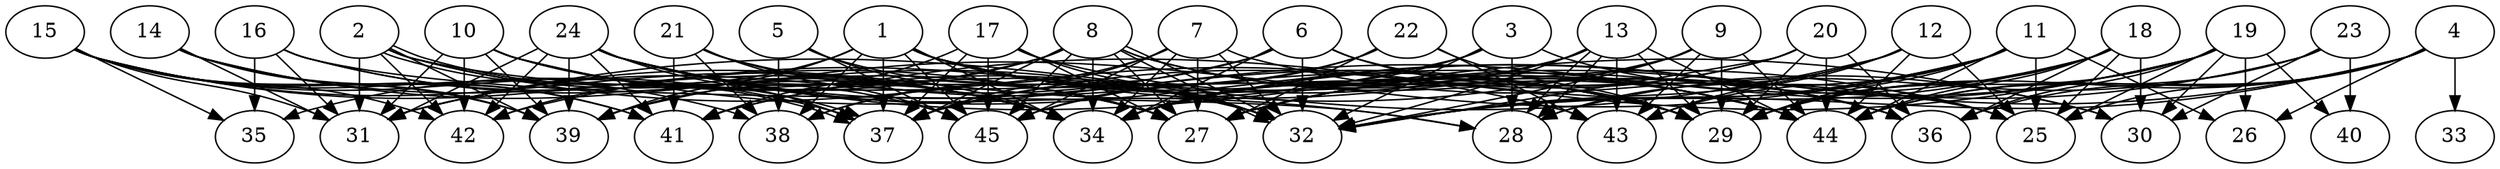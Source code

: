 // DAG (tier=3-complex, mode=compute, n=45, ccr=0.490, fat=0.822, density=0.704, regular=0.202, jump=0.283, mindata=1048576, maxdata=16777216)
// DAG automatically generated by daggen at Sun Aug 24 16:33:34 2025
// /home/ermia/Project/Environments/daggen/bin/daggen --dot --ccr 0.490 --fat 0.822 --regular 0.202 --density 0.704 --jump 0.283 --mindata 1048576 --maxdata 16777216 -n 45 
digraph G {
  1 [size="48772431454004051968", alpha="0.17", expect_size="24386215727002025984"]
  1 -> 25 [size ="106792214331392"]
  1 -> 29 [size ="106792214331392"]
  1 -> 32 [size ="106792214331392"]
  1 -> 34 [size ="106792214331392"]
  1 -> 37 [size ="106792214331392"]
  1 -> 38 [size ="106792214331392"]
  1 -> 39 [size ="106792214331392"]
  1 -> 42 [size ="106792214331392"]
  1 -> 44 [size ="106792214331392"]
  1 -> 45 [size ="106792214331392"]
  2 [size="2796184250754571173888", alpha="0.18", expect_size="1398092125377285586944"]
  2 -> 25 [size ="1587817230630912"]
  2 -> 31 [size ="1587817230630912"]
  2 -> 34 [size ="1587817230630912"]
  2 -> 37 [size ="1587817230630912"]
  2 -> 37 [size ="1587817230630912"]
  2 -> 39 [size ="1587817230630912"]
  2 -> 42 [size ="1587817230630912"]
  2 -> 43 [size ="1587817230630912"]
  3 [size="98760785200525869056", alpha="0.04", expect_size="49380392600262934528"]
  3 -> 25 [size ="170927920775168"]
  3 -> 28 [size ="170927920775168"]
  3 -> 31 [size ="170927920775168"]
  3 -> 32 [size ="170927920775168"]
  3 -> 34 [size ="170927920775168"]
  4 [size="74939484242635520", alpha="0.08", expect_size="37469742121317760"]
  4 -> 25 [size ="1277794411610112"]
  4 -> 26 [size ="1277794411610112"]
  4 -> 29 [size ="1277794411610112"]
  4 -> 32 [size ="1277794411610112"]
  4 -> 33 [size ="1277794411610112"]
  4 -> 34 [size ="1277794411610112"]
  4 -> 36 [size ="1277794411610112"]
  4 -> 44 [size ="1277794411610112"]
  5 [size="56333057611145080", alpha="0.10", expect_size="28166528805572540"]
  5 -> 32 [size ="1072468844347392"]
  5 -> 34 [size ="1072468844347392"]
  5 -> 38 [size ="1072468844347392"]
  5 -> 45 [size ="1072468844347392"]
  6 [size="53729902896457424", alpha="0.09", expect_size="26864951448228712"]
  6 -> 29 [size ="1951131508932608"]
  6 -> 31 [size ="1951131508932608"]
  6 -> 32 [size ="1951131508932608"]
  6 -> 34 [size ="1951131508932608"]
  6 -> 36 [size ="1951131508932608"]
  6 -> 38 [size ="1951131508932608"]
  7 [size="546890141979235", alpha="0.15", expect_size="273445070989617"]
  7 -> 27 [size ="17418785128448"]
  7 -> 30 [size ="17418785128448"]
  7 -> 32 [size ="17418785128448"]
  7 -> 34 [size ="17418785128448"]
  7 -> 37 [size ="17418785128448"]
  7 -> 38 [size ="17418785128448"]
  7 -> 45 [size ="17418785128448"]
  8 [size="2689089170084261376", alpha="0.20", expect_size="1344544585042130688"]
  8 -> 27 [size ="1594518092644352"]
  8 -> 32 [size ="1594518092644352"]
  8 -> 32 [size ="1594518092644352"]
  8 -> 34 [size ="1594518092644352"]
  8 -> 35 [size ="1594518092644352"]
  8 -> 36 [size ="1594518092644352"]
  8 -> 37 [size ="1594518092644352"]
  8 -> 39 [size ="1594518092644352"]
  8 -> 44 [size ="1594518092644352"]
  8 -> 45 [size ="1594518092644352"]
  9 [size="4549843519381576876032", alpha="0.16", expect_size="2274921759690788438016"]
  9 -> 29 [size ="2196616765243392"]
  9 -> 32 [size ="2196616765243392"]
  9 -> 34 [size ="2196616765243392"]
  9 -> 42 [size ="2196616765243392"]
  9 -> 43 [size ="2196616765243392"]
  9 -> 44 [size ="2196616765243392"]
  10 [size="7755243385979404288", alpha="0.06", expect_size="3877621692989702144"]
  10 -> 27 [size ="31343941517312"]
  10 -> 31 [size ="31343941517312"]
  10 -> 32 [size ="31343941517312"]
  10 -> 39 [size ="31343941517312"]
  10 -> 42 [size ="31343941517312"]
  10 -> 44 [size ="31343941517312"]
  10 -> 45 [size ="31343941517312"]
  11 [size="240853613012240564224", alpha="0.01", expect_size="120426806506120282112"]
  11 -> 25 [size ="309688751095808"]
  11 -> 26 [size ="309688751095808"]
  11 -> 29 [size ="309688751095808"]
  11 -> 32 [size ="309688751095808"]
  11 -> 37 [size ="309688751095808"]
  11 -> 39 [size ="309688751095808"]
  11 -> 43 [size ="309688751095808"]
  11 -> 44 [size ="309688751095808"]
  12 [size="2433824671749053087744", alpha="0.09", expect_size="1216912335874526543872"]
  12 -> 25 [size ="1447492025581568"]
  12 -> 28 [size ="1447492025581568"]
  12 -> 31 [size ="1447492025581568"]
  12 -> 32 [size ="1447492025581568"]
  12 -> 43 [size ="1447492025581568"]
  12 -> 44 [size ="1447492025581568"]
  13 [size="13628464615620270", alpha="0.04", expect_size="6814232307810135"]
  13 -> 28 [size ="219387231469568"]
  13 -> 28 [size ="219387231469568"]
  13 -> 29 [size ="219387231469568"]
  13 -> 32 [size ="219387231469568"]
  13 -> 34 [size ="219387231469568"]
  13 -> 41 [size ="219387231469568"]
  13 -> 43 [size ="219387231469568"]
  13 -> 44 [size ="219387231469568"]
  13 -> 45 [size ="219387231469568"]
  14 [size="12471750829304806", alpha="0.07", expect_size="6235875414652403"]
  14 -> 31 [size ="288750055718912"]
  14 -> 32 [size ="288750055718912"]
  14 -> 34 [size ="288750055718912"]
  14 -> 39 [size ="288750055718912"]
  14 -> 41 [size ="288750055718912"]
  15 [size="41622669017230224", alpha="0.18", expect_size="20811334508615112"]
  15 -> 27 [size ="25222497435648"]
  15 -> 31 [size ="25222497435648"]
  15 -> 34 [size ="25222497435648"]
  15 -> 35 [size ="25222497435648"]
  15 -> 37 [size ="25222497435648"]
  15 -> 38 [size ="25222497435648"]
  15 -> 39 [size ="25222497435648"]
  15 -> 41 [size ="25222497435648"]
  15 -> 42 [size ="25222497435648"]
  16 [size="52945144108988296", alpha="0.01", expect_size="26472572054494148"]
  16 -> 27 [size ="30730792992768"]
  16 -> 28 [size ="30730792992768"]
  16 -> 31 [size ="30730792992768"]
  16 -> 34 [size ="30730792992768"]
  16 -> 35 [size ="30730792992768"]
  17 [size="998272995136897024000", alpha="0.13", expect_size="499136497568448512000"]
  17 -> 27 [size ="799078665420800"]
  17 -> 32 [size ="799078665420800"]
  17 -> 37 [size ="799078665420800"]
  17 -> 41 [size ="799078665420800"]
  17 -> 44 [size ="799078665420800"]
  17 -> 45 [size ="799078665420800"]
  18 [size="14370871859568806", alpha="0.14", expect_size="7185435929784403"]
  18 -> 25 [size ="357369204703232"]
  18 -> 27 [size ="357369204703232"]
  18 -> 29 [size ="357369204703232"]
  18 -> 30 [size ="357369204703232"]
  18 -> 32 [size ="357369204703232"]
  18 -> 36 [size ="357369204703232"]
  18 -> 44 [size ="357369204703232"]
  19 [size="17018426815137400", alpha="0.05", expect_size="8509213407568700"]
  19 -> 25 [size ="547662017331200"]
  19 -> 26 [size ="547662017331200"]
  19 -> 27 [size ="547662017331200"]
  19 -> 29 [size ="547662017331200"]
  19 -> 30 [size ="547662017331200"]
  19 -> 34 [size ="547662017331200"]
  19 -> 36 [size ="547662017331200"]
  19 -> 40 [size ="547662017331200"]
  19 -> 41 [size ="547662017331200"]
  20 [size="3334768922875396096000", alpha="0.03", expect_size="1667384461437698048000"]
  20 -> 27 [size ="1785667046604800"]
  20 -> 29 [size ="1785667046604800"]
  20 -> 32 [size ="1785667046604800"]
  20 -> 34 [size ="1785667046604800"]
  20 -> 36 [size ="1785667046604800"]
  20 -> 44 [size ="1785667046604800"]
  21 [size="48731434735959539712", alpha="0.10", expect_size="24365717367979769856"]
  21 -> 27 [size ="106732361613312"]
  21 -> 29 [size ="106732361613312"]
  21 -> 38 [size ="106732361613312"]
  21 -> 41 [size ="106732361613312"]
  21 -> 45 [size ="106732361613312"]
  22 [size="149154926687300878336", alpha="0.06", expect_size="74577463343650439168"]
  22 -> 27 [size ="224999587708928"]
  22 -> 29 [size ="224999587708928"]
  22 -> 37 [size ="224999587708928"]
  22 -> 43 [size ="224999587708928"]
  22 -> 45 [size ="224999587708928"]
  23 [size="2226878478284128512", alpha="0.13", expect_size="1113439239142064256"]
  23 -> 27 [size ="798587504033792"]
  23 -> 28 [size ="798587504033792"]
  23 -> 30 [size ="798587504033792"]
  23 -> 40 [size ="798587504033792"]
  23 -> 44 [size ="798587504033792"]
  24 [size="8059694204712010", alpha="0.02", expect_size="4029847102356005"]
  24 -> 28 [size ="683408787243008"]
  24 -> 29 [size ="683408787243008"]
  24 -> 30 [size ="683408787243008"]
  24 -> 31 [size ="683408787243008"]
  24 -> 34 [size ="683408787243008"]
  24 -> 36 [size ="683408787243008"]
  24 -> 37 [size ="683408787243008"]
  24 -> 39 [size ="683408787243008"]
  24 -> 41 [size ="683408787243008"]
  24 -> 42 [size ="683408787243008"]
  25 [size="2645431890852811776", alpha="0.03", expect_size="1322715945426405888"]
  26 [size="111495319038077104", alpha="0.11", expect_size="55747659519038552"]
  27 [size="5284608400083124224", alpha="0.19", expect_size="2642304200041562112"]
  28 [size="2586839492903706112", alpha="0.19", expect_size="1293419746451853056"]
  29 [size="47190528917594177536", alpha="0.09", expect_size="23595264458797088768"]
  30 [size="10725054770962702", alpha="0.20", expect_size="5362527385481351"]
  31 [size="8094074542625678", alpha="0.14", expect_size="4047037271312839"]
  32 [size="11958720075503048", alpha="0.16", expect_size="5979360037751524"]
  33 [size="2709897142155083776000", alpha="0.19", expect_size="1354948571077541888000"]
  34 [size="220657225503114816", alpha="0.04", expect_size="110328612751557408"]
  35 [size="503535059476041920", alpha="0.04", expect_size="251767529738020960"]
  36 [size="30684203055070480", alpha="0.20", expect_size="15342101527535240"]
  37 [size="38786009667033280", alpha="0.01", expect_size="19393004833516640"]
  38 [size="30712825758755984", alpha="0.01", expect_size="15356412879377992"]
  39 [size="3101703196280766", alpha="0.03", expect_size="1550851598140383"]
  40 [size="79344674865924224", alpha="0.15", expect_size="39672337432962112"]
  41 [size="2999966007035498", alpha="0.05", expect_size="1499983003517749"]
  42 [size="1853107555765583872000", alpha="0.02", expect_size="926553777882791936000"]
  43 [size="1102292474063045760", alpha="0.06", expect_size="551146237031522880"]
  44 [size="47663571642730752", alpha="0.08", expect_size="23831785821365376"]
  45 [size="77481771134875824", alpha="0.19", expect_size="38740885567437912"]
}
